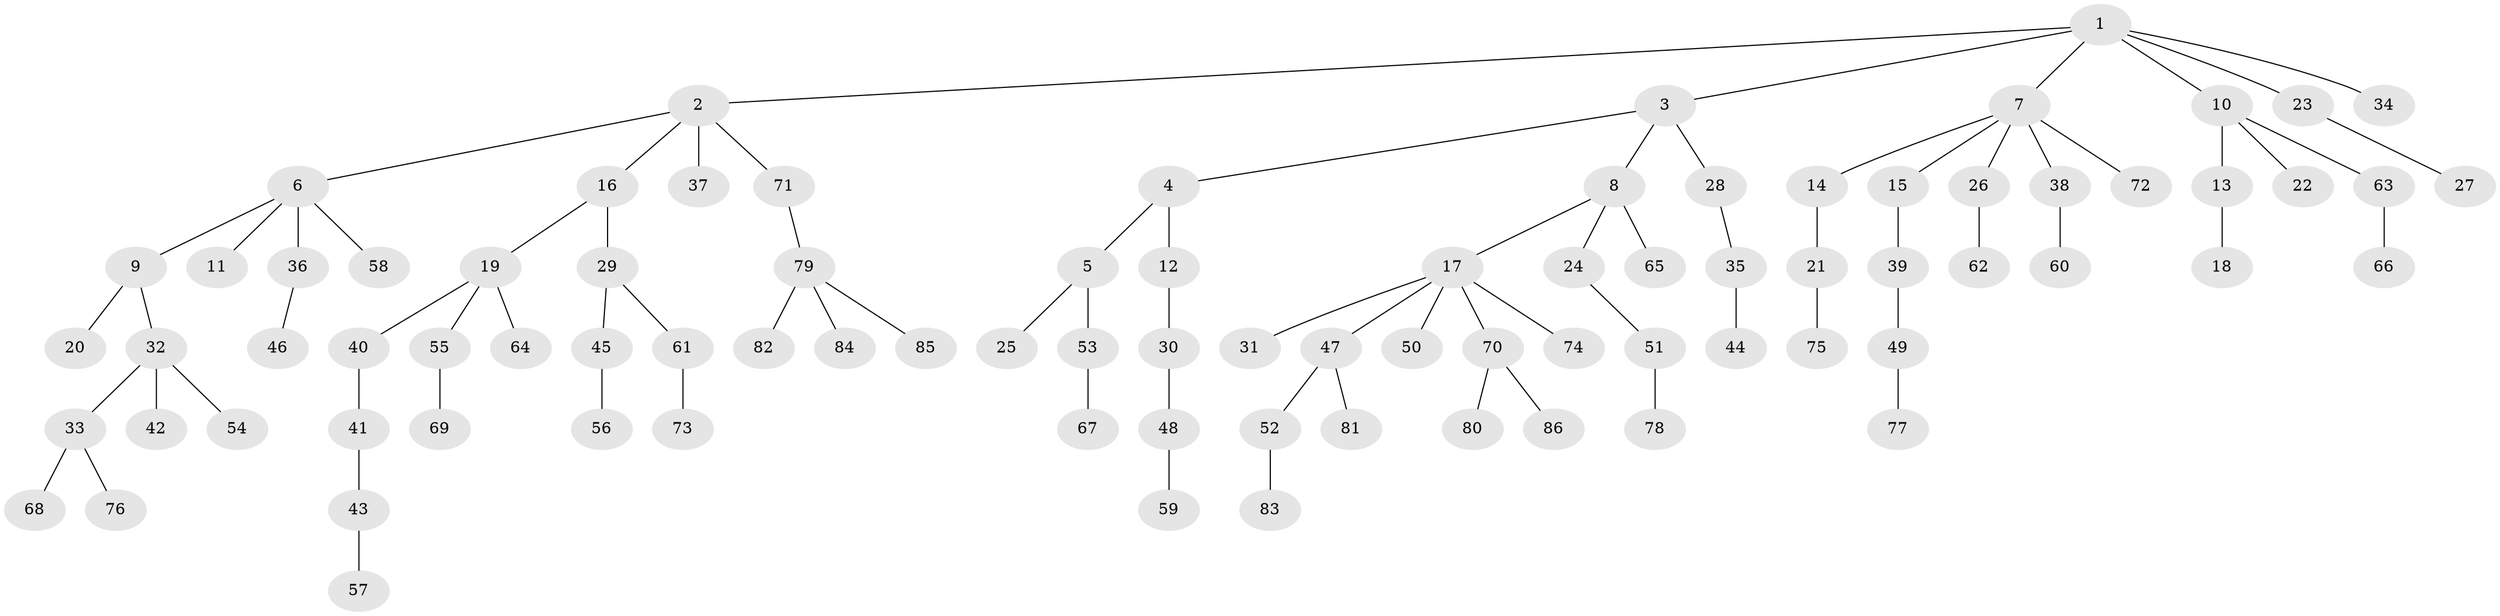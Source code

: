 // coarse degree distribution, {9: 0.017857142857142856, 6: 0.017857142857142856, 3: 0.05357142857142857, 4: 0.07142857142857142, 5: 0.05357142857142857, 2: 0.19642857142857142, 1: 0.5892857142857143}
// Generated by graph-tools (version 1.1) at 2025/42/03/06/25 10:42:05]
// undirected, 86 vertices, 85 edges
graph export_dot {
graph [start="1"]
  node [color=gray90,style=filled];
  1;
  2;
  3;
  4;
  5;
  6;
  7;
  8;
  9;
  10;
  11;
  12;
  13;
  14;
  15;
  16;
  17;
  18;
  19;
  20;
  21;
  22;
  23;
  24;
  25;
  26;
  27;
  28;
  29;
  30;
  31;
  32;
  33;
  34;
  35;
  36;
  37;
  38;
  39;
  40;
  41;
  42;
  43;
  44;
  45;
  46;
  47;
  48;
  49;
  50;
  51;
  52;
  53;
  54;
  55;
  56;
  57;
  58;
  59;
  60;
  61;
  62;
  63;
  64;
  65;
  66;
  67;
  68;
  69;
  70;
  71;
  72;
  73;
  74;
  75;
  76;
  77;
  78;
  79;
  80;
  81;
  82;
  83;
  84;
  85;
  86;
  1 -- 2;
  1 -- 3;
  1 -- 7;
  1 -- 10;
  1 -- 23;
  1 -- 34;
  2 -- 6;
  2 -- 16;
  2 -- 37;
  2 -- 71;
  3 -- 4;
  3 -- 8;
  3 -- 28;
  4 -- 5;
  4 -- 12;
  5 -- 25;
  5 -- 53;
  6 -- 9;
  6 -- 11;
  6 -- 36;
  6 -- 58;
  7 -- 14;
  7 -- 15;
  7 -- 26;
  7 -- 38;
  7 -- 72;
  8 -- 17;
  8 -- 24;
  8 -- 65;
  9 -- 20;
  9 -- 32;
  10 -- 13;
  10 -- 22;
  10 -- 63;
  12 -- 30;
  13 -- 18;
  14 -- 21;
  15 -- 39;
  16 -- 19;
  16 -- 29;
  17 -- 31;
  17 -- 47;
  17 -- 50;
  17 -- 70;
  17 -- 74;
  19 -- 40;
  19 -- 55;
  19 -- 64;
  21 -- 75;
  23 -- 27;
  24 -- 51;
  26 -- 62;
  28 -- 35;
  29 -- 45;
  29 -- 61;
  30 -- 48;
  32 -- 33;
  32 -- 42;
  32 -- 54;
  33 -- 68;
  33 -- 76;
  35 -- 44;
  36 -- 46;
  38 -- 60;
  39 -- 49;
  40 -- 41;
  41 -- 43;
  43 -- 57;
  45 -- 56;
  47 -- 52;
  47 -- 81;
  48 -- 59;
  49 -- 77;
  51 -- 78;
  52 -- 83;
  53 -- 67;
  55 -- 69;
  61 -- 73;
  63 -- 66;
  70 -- 80;
  70 -- 86;
  71 -- 79;
  79 -- 82;
  79 -- 84;
  79 -- 85;
}
